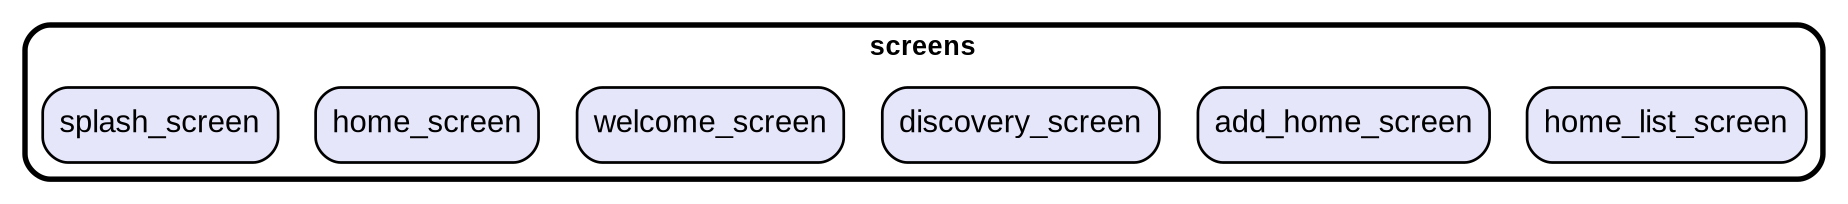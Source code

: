digraph "" {
  graph [style=rounded fontname="Arial Black" fontsize=13 penwidth=2.6];
  node [shape=rect style="filled,rounded" fontname=Arial fontsize=15 fillcolor=Lavender penwidth=1.3];
  edge [penwidth=1.3];
  "/home_list_screen.dart" [label="home_list_screen"];
  "/add_home_screen.dart" [label="add_home_screen"];
  "/discovery_screen.dart" [label="discovery_screen"];
  "/welcome_screen.dart" [label="welcome_screen"];
  "/home_screen.dart" [label="home_screen"];
  "/splash_screen.dart" [label="splash_screen"];
  subgraph "cluster~" {
    label="screens";
    "/home_list_screen.dart";
    "/add_home_screen.dart";
    "/discovery_screen.dart";
    "/welcome_screen.dart";
    "/home_screen.dart";
    "/splash_screen.dart";
  }
}
